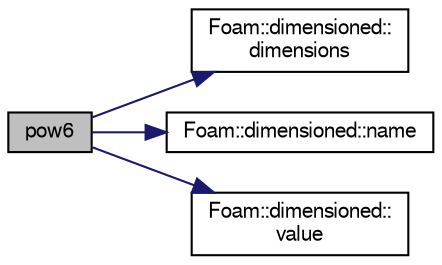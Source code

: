 digraph "pow6"
{
  bgcolor="transparent";
  edge [fontname="FreeSans",fontsize="10",labelfontname="FreeSans",labelfontsize="10"];
  node [fontname="FreeSans",fontsize="10",shape=record];
  rankdir="LR";
  Node34867 [label="pow6",height=0.2,width=0.4,color="black", fillcolor="grey75", style="filled", fontcolor="black"];
  Node34867 -> Node34868 [color="midnightblue",fontsize="10",style="solid",fontname="FreeSans"];
  Node34868 [label="Foam::dimensioned::\ldimensions",height=0.2,width=0.4,color="black",URL="$a26366.html#a512673c2674ca2d38885f1bb5f6994fb",tooltip="Return const reference to dimensions. "];
  Node34867 -> Node34869 [color="midnightblue",fontsize="10",style="solid",fontname="FreeSans"];
  Node34869 [label="Foam::dimensioned::name",height=0.2,width=0.4,color="black",URL="$a26366.html#ade4113569ef0db70665fded275a5e38e",tooltip="Return const reference to name. "];
  Node34867 -> Node34870 [color="midnightblue",fontsize="10",style="solid",fontname="FreeSans"];
  Node34870 [label="Foam::dimensioned::\lvalue",height=0.2,width=0.4,color="black",URL="$a26366.html#a7948200a26c85fc3a83ffa510a91d668",tooltip="Return const reference to value. "];
}

